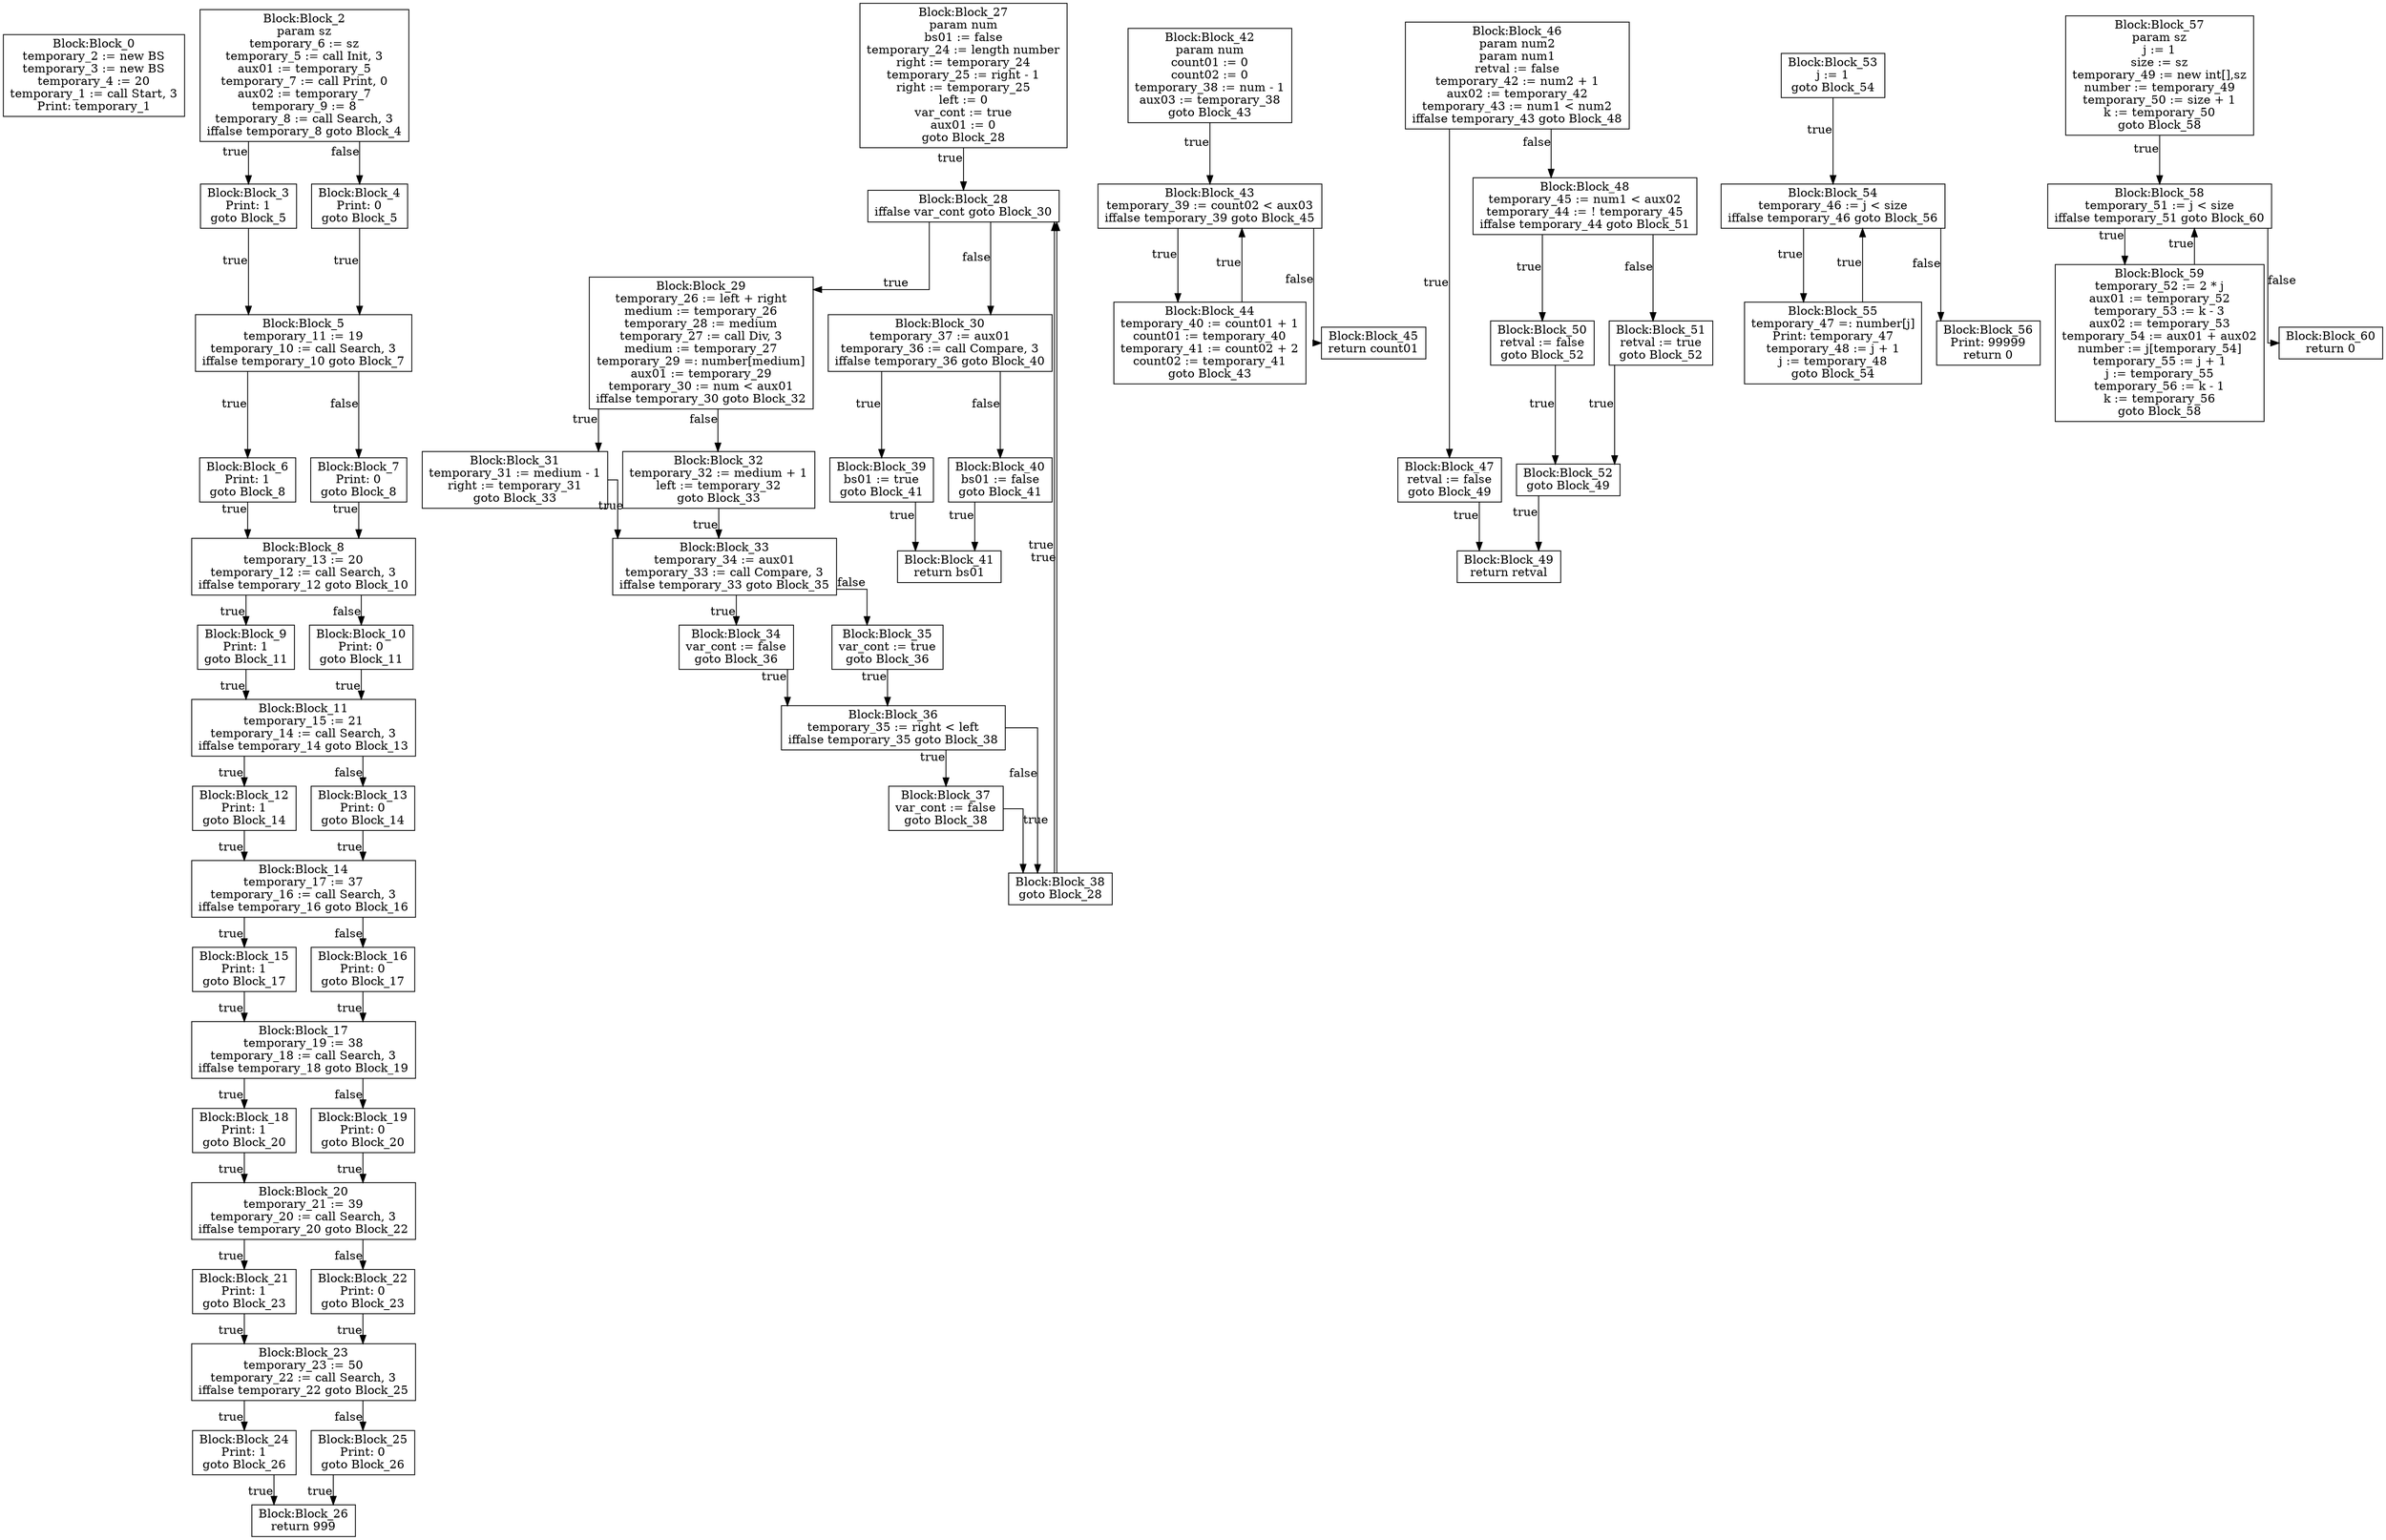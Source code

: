 digraph {
graph [ splines = ortho ]
	node [ shape = box ];
Block_0 [label="Block:Block_0
temporary_2 := new BS
temporary_3 := new BS
temporary_4 := 20
temporary_1 := call Start, 3
Print: temporary_1"];
Block_2 [label="Block:Block_2
param sz
temporary_6 := sz
temporary_5 := call Init, 3
aux01 := temporary_5
temporary_7 := call Print, 0
aux02 := temporary_7
temporary_9 := 8
temporary_8 := call Search, 3
iffalse temporary_8 goto Block_4"];
Block_2 -> Block_3 [xlabel = "true"]
Block_3 [label="Block:Block_3
Print: 1
goto Block_5"];
Block_3 -> Block_5 [xlabel = "true"]
Block_5 [label="Block:Block_5
temporary_11 := 19
temporary_10 := call Search, 3
iffalse temporary_10 goto Block_7"];
Block_5 -> Block_6 [xlabel = "true"]
Block_6 [label="Block:Block_6
Print: 1
goto Block_8"];
Block_6 -> Block_8 [xlabel = "true"]
Block_8 [label="Block:Block_8
temporary_13 := 20
temporary_12 := call Search, 3
iffalse temporary_12 goto Block_10"];
Block_8 -> Block_9 [xlabel = "true"]
Block_9 [label="Block:Block_9
Print: 1
goto Block_11"];
Block_9 -> Block_11 [xlabel = "true"]
Block_11 [label="Block:Block_11
temporary_15 := 21
temporary_14 := call Search, 3
iffalse temporary_14 goto Block_13"];
Block_11 -> Block_12 [xlabel = "true"]
Block_12 [label="Block:Block_12
Print: 1
goto Block_14"];
Block_12 -> Block_14 [xlabel = "true"]
Block_14 [label="Block:Block_14
temporary_17 := 37
temporary_16 := call Search, 3
iffalse temporary_16 goto Block_16"];
Block_14 -> Block_15 [xlabel = "true"]
Block_15 [label="Block:Block_15
Print: 1
goto Block_17"];
Block_15 -> Block_17 [xlabel = "true"]
Block_17 [label="Block:Block_17
temporary_19 := 38
temporary_18 := call Search, 3
iffalse temporary_18 goto Block_19"];
Block_17 -> Block_18 [xlabel = "true"]
Block_18 [label="Block:Block_18
Print: 1
goto Block_20"];
Block_18 -> Block_20 [xlabel = "true"]
Block_20 [label="Block:Block_20
temporary_21 := 39
temporary_20 := call Search, 3
iffalse temporary_20 goto Block_22"];
Block_20 -> Block_21 [xlabel = "true"]
Block_21 [label="Block:Block_21
Print: 1
goto Block_23"];
Block_21 -> Block_23 [xlabel = "true"]
Block_23 [label="Block:Block_23
temporary_23 := 50
temporary_22 := call Search, 3
iffalse temporary_22 goto Block_25"];
Block_23 -> Block_24 [xlabel = "true"]
Block_24 [label="Block:Block_24
Print: 1
goto Block_26"];
Block_24 -> Block_26 [xlabel = "true"]
Block_26 [label="Block:Block_26
return 999"];
Block_23 -> Block_25 [xlabel = "false"]
Block_25 [label="Block:Block_25
Print: 0
goto Block_26"];
Block_25 -> Block_26 [xlabel = "true"]
Block_20 -> Block_22 [xlabel = "false"]
Block_22 [label="Block:Block_22
Print: 0
goto Block_23"];
Block_22 -> Block_23 [xlabel = "true"]
Block_17 -> Block_19 [xlabel = "false"]
Block_19 [label="Block:Block_19
Print: 0
goto Block_20"];
Block_19 -> Block_20 [xlabel = "true"]
Block_14 -> Block_16 [xlabel = "false"]
Block_16 [label="Block:Block_16
Print: 0
goto Block_17"];
Block_16 -> Block_17 [xlabel = "true"]
Block_11 -> Block_13 [xlabel = "false"]
Block_13 [label="Block:Block_13
Print: 0
goto Block_14"];
Block_13 -> Block_14 [xlabel = "true"]
Block_8 -> Block_10 [xlabel = "false"]
Block_10 [label="Block:Block_10
Print: 0
goto Block_11"];
Block_10 -> Block_11 [xlabel = "true"]
Block_5 -> Block_7 [xlabel = "false"]
Block_7 [label="Block:Block_7
Print: 0
goto Block_8"];
Block_7 -> Block_8 [xlabel = "true"]
Block_2 -> Block_4 [xlabel = "false"]
Block_4 [label="Block:Block_4
Print: 0
goto Block_5"];
Block_4 -> Block_5 [xlabel = "true"]
Block_27 [label="Block:Block_27
param num
bs01 := false
temporary_24 := length number
right := temporary_24
temporary_25 := right - 1
right := temporary_25
left := 0
var_cont := true
aux01 := 0
goto Block_28"];
Block_27 -> Block_28 [xlabel = "true"]
Block_28 [label="Block:Block_28
iffalse var_cont goto Block_30"];
Block_28 -> Block_29 [xlabel = "true"]
Block_29 [label="Block:Block_29
temporary_26 := left + right
medium := temporary_26
temporary_28 := medium
temporary_27 := call Div, 3
medium := temporary_27
temporary_29 =: number[medium]
aux01 := temporary_29
temporary_30 := num < aux01
iffalse temporary_30 goto Block_32"];
Block_29 -> Block_31 [xlabel = "true"]
Block_31 [label="Block:Block_31
temporary_31 := medium - 1
right := temporary_31
goto Block_33"];
Block_31 -> Block_33 [xlabel = "true"]
Block_33 [label="Block:Block_33
temporary_34 := aux01
temporary_33 := call Compare, 3
iffalse temporary_33 goto Block_35"];
Block_33 -> Block_34 [xlabel = "true"]
Block_34 [label="Block:Block_34
var_cont := false
goto Block_36"];
Block_34 -> Block_36 [xlabel = "true"]
Block_36 [label="Block:Block_36
temporary_35 := right < left
iffalse temporary_35 goto Block_38"];
Block_36 -> Block_37 [xlabel = "true"]
Block_37 [label="Block:Block_37
var_cont := false
goto Block_38"];
Block_37 -> Block_38 [xlabel = "true"]
Block_38 [label="Block:Block_38
goto Block_28"];
Block_38 -> Block_28 [xlabel = "true"]
Block_36 -> Block_38 [xlabel = "false"]
Block_38 [label="Block:Block_38
goto Block_28"];
Block_38 -> Block_28 [xlabel = "true"]
Block_33 -> Block_35 [xlabel = "false"]
Block_35 [label="Block:Block_35
var_cont := true
goto Block_36"];
Block_35 -> Block_36 [xlabel = "true"]
Block_29 -> Block_32 [xlabel = "false"]
Block_32 [label="Block:Block_32
temporary_32 := medium + 1
left := temporary_32
goto Block_33"];
Block_32 -> Block_33 [xlabel = "true"]
Block_28 -> Block_30 [xlabel = "false"]
Block_30 [label="Block:Block_30
temporary_37 := aux01
temporary_36 := call Compare, 3
iffalse temporary_36 goto Block_40"];
Block_30 -> Block_39 [xlabel = "true"]
Block_39 [label="Block:Block_39
bs01 := true
goto Block_41"];
Block_39 -> Block_41 [xlabel = "true"]
Block_41 [label="Block:Block_41
return bs01"];
Block_30 -> Block_40 [xlabel = "false"]
Block_40 [label="Block:Block_40
bs01 := false
goto Block_41"];
Block_40 -> Block_41 [xlabel = "true"]
Block_42 [label="Block:Block_42
param num
count01 := 0
count02 := 0
temporary_38 := num - 1
aux03 := temporary_38
goto Block_43"];
Block_42 -> Block_43 [xlabel = "true"]
Block_43 [label="Block:Block_43
temporary_39 := count02 < aux03
iffalse temporary_39 goto Block_45"];
Block_43 -> Block_44 [xlabel = "true"]
Block_44 [label="Block:Block_44
temporary_40 := count01 + 1
count01 := temporary_40
temporary_41 := count02 + 2
count02 := temporary_41
goto Block_43"];
Block_44 -> Block_43 [xlabel = "true"]
Block_43 -> Block_45 [xlabel = "false"]
Block_45 [label="Block:Block_45
return count01"];
Block_46 [label="Block:Block_46
param num2
param num1
retval := false
temporary_42 := num2 + 1
aux02 := temporary_42
temporary_43 := num1 < num2
iffalse temporary_43 goto Block_48"];
Block_46 -> Block_47 [xlabel = "true"]
Block_47 [label="Block:Block_47
retval := false
goto Block_49"];
Block_47 -> Block_49 [xlabel = "true"]
Block_49 [label="Block:Block_49
return retval"];
Block_46 -> Block_48 [xlabel = "false"]
Block_48 [label="Block:Block_48
temporary_45 := num1 < aux02
temporary_44 := ! temporary_45
iffalse temporary_44 goto Block_51"];
Block_48 -> Block_50 [xlabel = "true"]
Block_50 [label="Block:Block_50
retval := false
goto Block_52"];
Block_50 -> Block_52 [xlabel = "true"]
Block_52 [label="Block:Block_52
goto Block_49"];
Block_52 -> Block_49 [xlabel = "true"]
Block_48 -> Block_51 [xlabel = "false"]
Block_51 [label="Block:Block_51
retval := true
goto Block_52"];
Block_51 -> Block_52 [xlabel = "true"]
Block_53 [label="Block:Block_53
j := 1
goto Block_54"];
Block_53 -> Block_54 [xlabel = "true"]
Block_54 [label="Block:Block_54
temporary_46 := j < size
iffalse temporary_46 goto Block_56"];
Block_54 -> Block_55 [xlabel = "true"]
Block_55 [label="Block:Block_55
temporary_47 =: number[j]
Print: temporary_47
temporary_48 := j + 1
j := temporary_48
goto Block_54"];
Block_55 -> Block_54 [xlabel = "true"]
Block_54 -> Block_56 [xlabel = "false"]
Block_56 [label="Block:Block_56
Print: 99999
return 0"];
Block_57 [label="Block:Block_57
param sz
j := 1
size := sz
temporary_49 := new int[],sz
number := temporary_49
temporary_50 := size + 1
k := temporary_50
goto Block_58"];
Block_57 -> Block_58 [xlabel = "true"]
Block_58 [label="Block:Block_58
temporary_51 := j < size
iffalse temporary_51 goto Block_60"];
Block_58 -> Block_59 [xlabel = "true"]
Block_59 [label="Block:Block_59
temporary_52 := 2 * j
aux01 := temporary_52
temporary_53 := k - 3
aux02 := temporary_53
temporary_54 := aux01 + aux02
number := j[temporary_54]
temporary_55 := j + 1
j := temporary_55
temporary_56 := k - 1
k := temporary_56
goto Block_58"];
Block_59 -> Block_58 [xlabel = "true"]
Block_58 -> Block_60 [xlabel = "false"]
Block_60 [label="Block:Block_60
return 0"];
}
